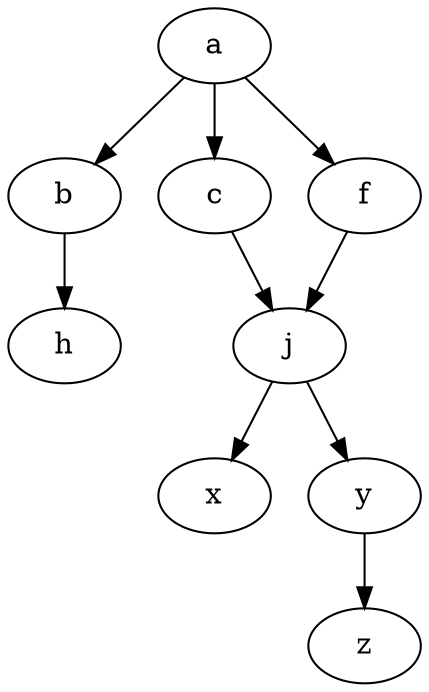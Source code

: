 digraph {
    a -> b [weight=1, penwidth=1]; 
    a -> c [weight=1, penwidth=1];
    a -> f [weight=1, penwidth=1];
    b -> h [weight=1, penwidth=1];
    c -> j [weight=1, penwidth=1];
    f -> j [weight=1, penwidth=1];
    j -> x [weight=1, penwidth=1];
    j -> y [weight=1, penwidth=1];
    y -> z [weight=1, penwidth=1];
}